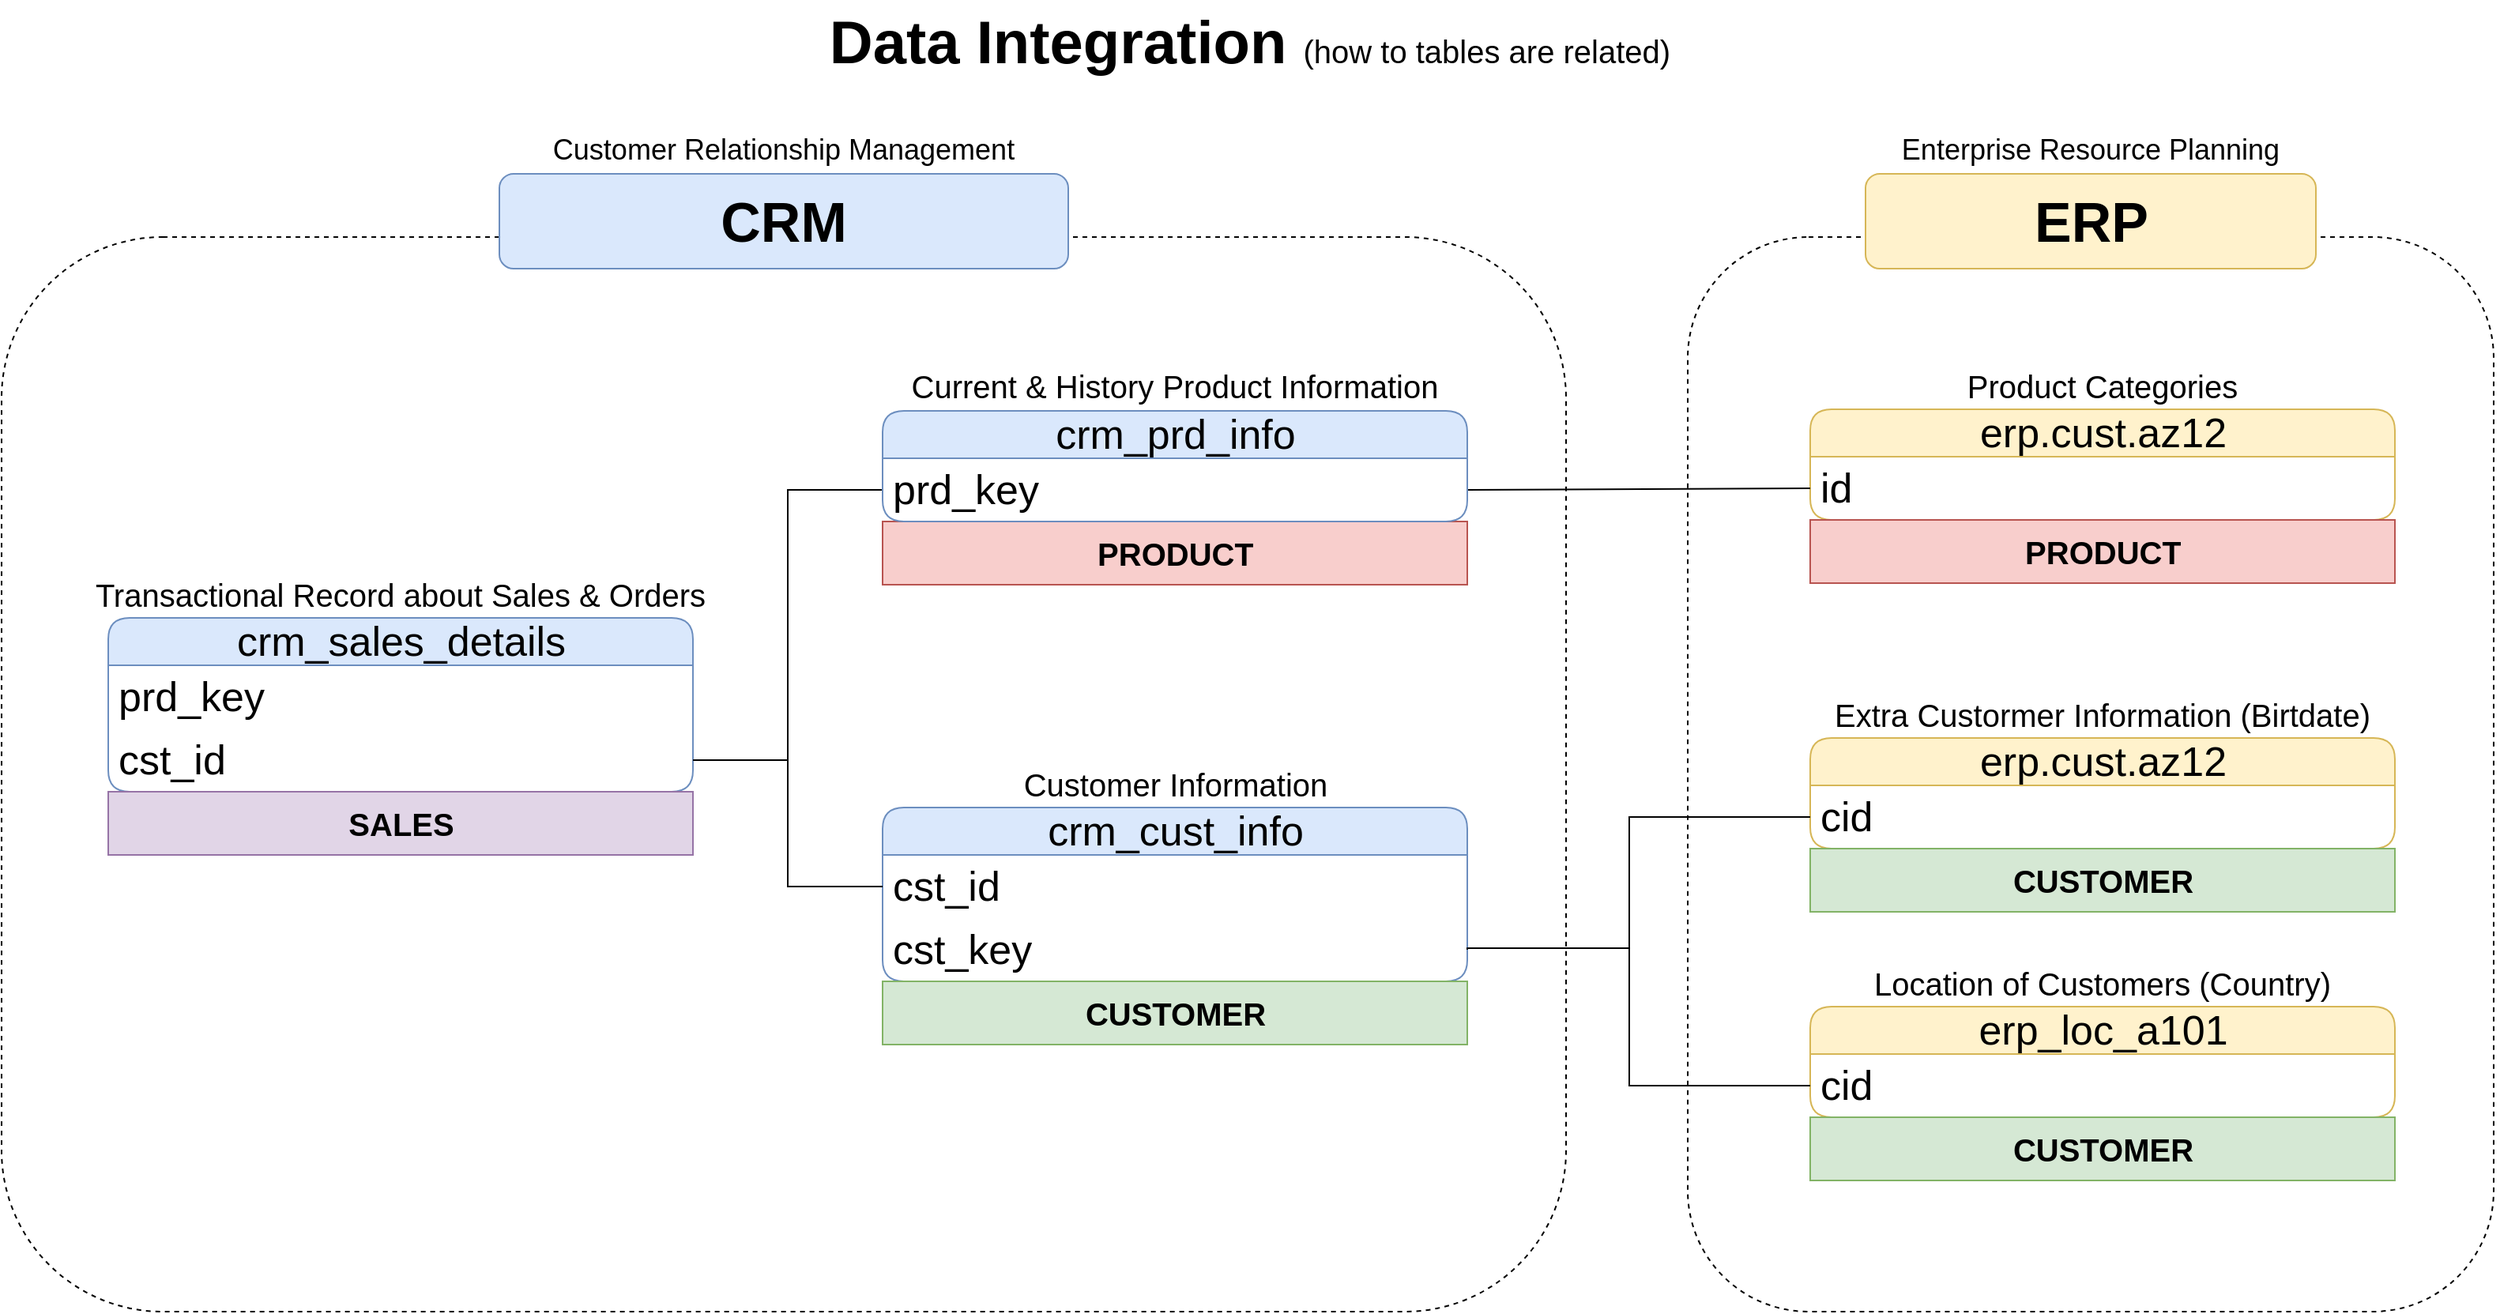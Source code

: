 <mxfile version="26.0.16">
  <diagram name="Page-1" id="SdQwkNcICQ8Xd1JdBaRQ">
    <mxGraphModel dx="2886" dy="2085" grid="1" gridSize="10" guides="1" tooltips="1" connect="1" arrows="1" fold="1" page="1" pageScale="1" pageWidth="850" pageHeight="1100" math="0" shadow="0">
      <root>
        <mxCell id="0" />
        <mxCell id="1" parent="0" />
        <mxCell id="JYrcJPNF48qlftp7YfjU-39" value="" style="rounded=1;whiteSpace=wrap;html=1;fillColor=none;dashed=1;" parent="1" vertex="1">
          <mxGeometry x="-60" y="-40" width="990" height="680" as="geometry" />
        </mxCell>
        <mxCell id="JYrcJPNF48qlftp7YfjU-43" value="" style="rounded=1;whiteSpace=wrap;html=1;fillColor=none;dashed=1;" parent="1" vertex="1">
          <mxGeometry x="1007" y="-40" width="510" height="680" as="geometry" />
        </mxCell>
        <mxCell id="JYrcJPNF48qlftp7YfjU-13" value="crm_sales_details" style="swimlane;fontStyle=0;childLayout=stackLayout;horizontal=1;startSize=30;horizontalStack=0;resizeParent=1;resizeParentMax=0;resizeLast=0;collapsible=1;marginBottom=0;whiteSpace=wrap;html=1;rounded=1;fillColor=#dae8fc;strokeColor=#6c8ebf;fontSize=26;" parent="1" vertex="1">
          <mxGeometry x="7.5" y="201" width="370" height="110" as="geometry" />
        </mxCell>
        <mxCell id="JYrcJPNF48qlftp7YfjU-14" value="prd_key" style="text;strokeColor=none;fillColor=none;align=left;verticalAlign=middle;spacingLeft=4;spacingRight=4;overflow=hidden;points=[[0,0.5],[1,0.5]];portConstraint=eastwest;rotatable=0;whiteSpace=wrap;html=1;fontSize=26;" parent="JYrcJPNF48qlftp7YfjU-13" vertex="1">
          <mxGeometry y="30" width="370" height="40" as="geometry" />
        </mxCell>
        <mxCell id="JYrcJPNF48qlftp7YfjU-16" value="cst_id" style="text;strokeColor=none;fillColor=none;align=left;verticalAlign=middle;spacingLeft=4;spacingRight=4;overflow=hidden;points=[[0,0.5],[1,0.5]];portConstraint=eastwest;rotatable=0;whiteSpace=wrap;html=1;fontSize=26;" parent="JYrcJPNF48qlftp7YfjU-13" vertex="1">
          <mxGeometry y="70" width="370" height="40" as="geometry" />
        </mxCell>
        <mxCell id="JYrcJPNF48qlftp7YfjU-15" value="&lt;span style=&quot;font-size: 20px;&quot;&gt;Transactional Record about Sales &amp;amp; Orders&lt;/span&gt;" style="text;html=1;align=center;verticalAlign=middle;whiteSpace=wrap;rounded=0;" parent="1" vertex="1">
          <mxGeometry x="-20" y="171" width="425" height="30" as="geometry" />
        </mxCell>
        <mxCell id="JYrcJPNF48qlftp7YfjU-19" value="" style="group" parent="1" vertex="1" connectable="0">
          <mxGeometry x="497.5" y="291" width="370" height="100" as="geometry" />
        </mxCell>
        <mxCell id="JYrcJPNF48qlftp7YfjU-1" value="crm_cust_info" style="swimlane;fontStyle=0;childLayout=stackLayout;horizontal=1;startSize=30;horizontalStack=0;resizeParent=1;resizeParentMax=0;resizeLast=0;collapsible=1;marginBottom=0;whiteSpace=wrap;html=1;rounded=1;fillColor=#dae8fc;strokeColor=#6c8ebf;fontSize=26;" parent="JYrcJPNF48qlftp7YfjU-19" vertex="1">
          <mxGeometry y="30" width="370" height="110" as="geometry" />
        </mxCell>
        <mxCell id="JYrcJPNF48qlftp7YfjU-2" value="cst_id" style="text;strokeColor=none;fillColor=none;align=left;verticalAlign=middle;spacingLeft=4;spacingRight=4;overflow=hidden;points=[[0,0.5],[1,0.5]];portConstraint=eastwest;rotatable=0;whiteSpace=wrap;html=1;fontSize=26;" parent="JYrcJPNF48qlftp7YfjU-1" vertex="1">
          <mxGeometry y="30" width="370" height="40" as="geometry" />
        </mxCell>
        <mxCell id="JYrcJPNF48qlftp7YfjU-25" value="cst_key" style="text;strokeColor=none;fillColor=none;align=left;verticalAlign=middle;spacingLeft=4;spacingRight=4;overflow=hidden;points=[[0,0.5],[1,0.5]];portConstraint=eastwest;rotatable=0;whiteSpace=wrap;html=1;fontSize=26;" parent="JYrcJPNF48qlftp7YfjU-1" vertex="1">
          <mxGeometry y="70" width="370" height="40" as="geometry" />
        </mxCell>
        <mxCell id="JYrcJPNF48qlftp7YfjU-5" value="&lt;font style=&quot;font-size: 20px;&quot;&gt;&lt;font&gt;Customer &lt;/font&gt;Information&lt;/font&gt;" style="text;html=1;align=center;verticalAlign=middle;whiteSpace=wrap;rounded=0;" parent="JYrcJPNF48qlftp7YfjU-19" vertex="1">
          <mxGeometry x="45" width="280" height="30" as="geometry" />
        </mxCell>
        <mxCell id="JYrcJPNF48qlftp7YfjU-21" value="" style="group" parent="1" vertex="1" connectable="0">
          <mxGeometry x="1057" y="247" width="425" height="100" as="geometry" />
        </mxCell>
        <mxCell id="JYrcJPNF48qlftp7YfjU-22" value="erp.cust.az12" style="swimlane;fontStyle=0;childLayout=stackLayout;horizontal=1;startSize=30;horizontalStack=0;resizeParent=1;resizeParentMax=0;resizeLast=0;collapsible=1;marginBottom=0;whiteSpace=wrap;html=1;rounded=1;fillColor=#fff2cc;strokeColor=#d6b656;fontSize=26;" parent="JYrcJPNF48qlftp7YfjU-21" vertex="1">
          <mxGeometry x="27.5" y="30" width="370" height="70" as="geometry" />
        </mxCell>
        <mxCell id="JYrcJPNF48qlftp7YfjU-23" value="cid" style="text;strokeColor=none;fillColor=none;align=left;verticalAlign=middle;spacingLeft=4;spacingRight=4;overflow=hidden;points=[[0,0.5],[1,0.5]];portConstraint=eastwest;rotatable=0;whiteSpace=wrap;html=1;fontSize=26;" parent="JYrcJPNF48qlftp7YfjU-22" vertex="1">
          <mxGeometry y="30" width="370" height="40" as="geometry" />
        </mxCell>
        <mxCell id="JYrcJPNF48qlftp7YfjU-24" value="&lt;span style=&quot;font-size: 20px;&quot;&gt;Extra Custormer Information (Birtdate)&lt;/span&gt;" style="text;html=1;align=center;verticalAlign=middle;whiteSpace=wrap;rounded=0;" parent="JYrcJPNF48qlftp7YfjU-21" vertex="1">
          <mxGeometry width="425" height="30" as="geometry" />
        </mxCell>
        <mxCell id="JYrcJPNF48qlftp7YfjU-34" value="" style="group" parent="1" vertex="1" connectable="0">
          <mxGeometry x="1057" y="39" width="425" height="100" as="geometry" />
        </mxCell>
        <mxCell id="JYrcJPNF48qlftp7YfjU-35" value="erp.cust.az12" style="swimlane;fontStyle=0;childLayout=stackLayout;horizontal=1;startSize=30;horizontalStack=0;resizeParent=1;resizeParentMax=0;resizeLast=0;collapsible=1;marginBottom=0;whiteSpace=wrap;html=1;rounded=1;fillColor=#fff2cc;strokeColor=#d6b656;fontSize=26;" parent="JYrcJPNF48qlftp7YfjU-34" vertex="1">
          <mxGeometry x="27.5" y="30" width="370" height="70" as="geometry" />
        </mxCell>
        <mxCell id="JYrcJPNF48qlftp7YfjU-36" value="id" style="text;strokeColor=none;fillColor=none;align=left;verticalAlign=middle;spacingLeft=4;spacingRight=4;overflow=hidden;points=[[0,0.5],[1,0.5]];portConstraint=eastwest;rotatable=0;whiteSpace=wrap;html=1;fontSize=26;" parent="JYrcJPNF48qlftp7YfjU-35" vertex="1">
          <mxGeometry y="30" width="370" height="40" as="geometry" />
        </mxCell>
        <mxCell id="JYrcJPNF48qlftp7YfjU-37" value="&lt;span style=&quot;font-size: 20px;&quot;&gt;Product Categories&lt;/span&gt;" style="text;html=1;align=center;verticalAlign=middle;whiteSpace=wrap;rounded=0;" parent="JYrcJPNF48qlftp7YfjU-34" vertex="1">
          <mxGeometry width="425" height="30" as="geometry" />
        </mxCell>
        <mxCell id="JYrcJPNF48qlftp7YfjU-42" value="CRM" style="rounded=1;whiteSpace=wrap;html=1;fillColor=#dae8fc;strokeColor=#6c8ebf;fontSize=35;fontStyle=1" parent="1" vertex="1">
          <mxGeometry x="255" y="-80" width="360" height="60" as="geometry" />
        </mxCell>
        <mxCell id="JYrcJPNF48qlftp7YfjU-44" value="ERP" style="rounded=1;whiteSpace=wrap;html=1;fillColor=#fff2cc;strokeColor=#d6b656;fontSize=35;fontStyle=1" parent="1" vertex="1">
          <mxGeometry x="1119.5" y="-80" width="285" height="60" as="geometry" />
        </mxCell>
        <mxCell id="2xPNYRq2WgILgbuR769u-1" value="&lt;font style=&quot;font-size: 20px;&quot;&gt;&lt;b style=&quot;&quot;&gt;PRODUCT&lt;/b&gt;&lt;/font&gt;" style="text;html=1;strokeColor=#b85450;fillColor=#f8cecc;align=center;verticalAlign=middle;whiteSpace=wrap;overflow=hidden;" parent="1" vertex="1">
          <mxGeometry x="497.5" y="140" width="370" height="40" as="geometry" />
        </mxCell>
        <mxCell id="2xPNYRq2WgILgbuR769u-2" value="&lt;font style=&quot;font-size: 20px;&quot;&gt;&lt;b style=&quot;&quot;&gt;PRODUCT&lt;/b&gt;&lt;/font&gt;" style="text;html=1;strokeColor=#b85450;fillColor=#f8cecc;align=center;verticalAlign=middle;whiteSpace=wrap;overflow=hidden;" parent="1" vertex="1">
          <mxGeometry x="1084.5" y="139" width="370" height="40" as="geometry" />
        </mxCell>
        <mxCell id="2xPNYRq2WgILgbuR769u-3" value="&lt;font style=&quot;font-size: 20px;&quot;&gt;&lt;b style=&quot;&quot;&gt;CUSTOMER&lt;/b&gt;&lt;/font&gt;" style="text;html=1;strokeColor=#82b366;fillColor=#d5e8d4;align=center;verticalAlign=middle;whiteSpace=wrap;overflow=hidden;" parent="1" vertex="1">
          <mxGeometry x="497.5" y="431" width="370" height="40" as="geometry" />
        </mxCell>
        <mxCell id="JYrcJPNF48qlftp7YfjU-27" value="" style="group" parent="1" vertex="1" connectable="0">
          <mxGeometry x="1057" y="417" width="425" height="100" as="geometry" />
        </mxCell>
        <mxCell id="JYrcJPNF48qlftp7YfjU-28" value="erp_loc_a101" style="swimlane;fontStyle=0;childLayout=stackLayout;horizontal=1;startSize=30;horizontalStack=0;resizeParent=1;resizeParentMax=0;resizeLast=0;collapsible=1;marginBottom=0;whiteSpace=wrap;html=1;rounded=1;fillColor=#fff2cc;strokeColor=#d6b656;fontSize=26;" parent="JYrcJPNF48qlftp7YfjU-27" vertex="1">
          <mxGeometry x="27.5" y="30" width="370" height="70" as="geometry" />
        </mxCell>
        <mxCell id="JYrcJPNF48qlftp7YfjU-32" value="cid" style="text;strokeColor=none;fillColor=none;align=left;verticalAlign=middle;spacingLeft=4;spacingRight=4;overflow=hidden;points=[[0,0.5],[1,0.5]];portConstraint=eastwest;rotatable=0;whiteSpace=wrap;html=1;fontSize=26;" parent="JYrcJPNF48qlftp7YfjU-28" vertex="1">
          <mxGeometry y="30" width="370" height="40" as="geometry" />
        </mxCell>
        <mxCell id="JYrcJPNF48qlftp7YfjU-30" value="&lt;span style=&quot;font-size: 20px;&quot;&gt;Location of Customers (Country)&lt;/span&gt;" style="text;html=1;align=center;verticalAlign=middle;whiteSpace=wrap;rounded=0;" parent="JYrcJPNF48qlftp7YfjU-27" vertex="1">
          <mxGeometry width="425" height="30" as="geometry" />
        </mxCell>
        <mxCell id="2xPNYRq2WgILgbuR769u-4" value="&lt;font style=&quot;font-size: 20px;&quot;&gt;&lt;b style=&quot;&quot;&gt;CUSTOMER&lt;/b&gt;&lt;/font&gt;" style="text;html=1;strokeColor=#82b366;fillColor=#d5e8d4;align=center;verticalAlign=middle;whiteSpace=wrap;overflow=hidden;" parent="1" vertex="1">
          <mxGeometry x="1084.5" y="347" width="370" height="40" as="geometry" />
        </mxCell>
        <mxCell id="2xPNYRq2WgILgbuR769u-5" value="&lt;font style=&quot;font-size: 20px;&quot;&gt;&lt;b style=&quot;&quot;&gt;CUSTOMER&lt;/b&gt;&lt;/font&gt;" style="text;html=1;strokeColor=#82b366;fillColor=#d5e8d4;align=center;verticalAlign=middle;whiteSpace=wrap;overflow=hidden;" parent="1" vertex="1">
          <mxGeometry x="1084.5" y="517" width="370" height="40" as="geometry" />
        </mxCell>
        <mxCell id="2xPNYRq2WgILgbuR769u-6" value="&lt;font style=&quot;font-size: 20px;&quot;&gt;&lt;b style=&quot;&quot;&gt;SALES&lt;/b&gt;&lt;/font&gt;" style="text;html=1;strokeColor=#9673a6;fillColor=#e1d5e7;align=center;verticalAlign=middle;whiteSpace=wrap;overflow=hidden;" parent="1" vertex="1">
          <mxGeometry x="7.5" y="311" width="370" height="40" as="geometry" />
        </mxCell>
        <mxCell id="8f3cOLDm90qf2U5WND3x-2" value="&lt;font style=&quot;font-size: 18px;&quot;&gt;Customer Relationship Management&lt;/font&gt;" style="text;html=1;strokeColor=none;fillColor=none;align=center;verticalAlign=middle;whiteSpace=wrap;rounded=0;fontSize=18;" parent="1" vertex="1">
          <mxGeometry x="255" y="-110" width="360" height="30" as="geometry" />
        </mxCell>
        <mxCell id="8f3cOLDm90qf2U5WND3x-3" value="&lt;font style=&quot;font-size: 18px;&quot;&gt;Enterprise Resource Planning&lt;/font&gt;" style="text;html=1;strokeColor=none;fillColor=none;align=center;verticalAlign=middle;whiteSpace=wrap;rounded=0;fontSize=18;" parent="1" vertex="1">
          <mxGeometry x="1123.25" y="-110" width="277.5" height="30" as="geometry" />
        </mxCell>
        <mxCell id="8f3cOLDm90qf2U5WND3x-7" value="" style="endArrow=none;html=1;rounded=0;exitX=1;exitY=0.5;exitDx=0;exitDy=0;entryX=0;entryY=0.5;entryDx=0;entryDy=0;" parent="1" source="JYrcJPNF48qlftp7YfjU-7" target="JYrcJPNF48qlftp7YfjU-36" edge="1">
          <mxGeometry width="50" height="50" relative="1" as="geometry">
            <mxPoint x="900" y="-90" as="sourcePoint" />
            <mxPoint x="950" y="-140" as="targetPoint" />
          </mxGeometry>
        </mxCell>
        <mxCell id="8f3cOLDm90qf2U5WND3x-9" value="" style="endArrow=none;html=1;rounded=0;entryX=0;entryY=0.5;entryDx=0;entryDy=0;edgeStyle=orthogonalEdgeStyle;" parent="1" source="JYrcJPNF48qlftp7YfjU-25" target="JYrcJPNF48qlftp7YfjU-32" edge="1">
          <mxGeometry width="50" height="50" relative="1" as="geometry">
            <mxPoint x="870" y="340" as="sourcePoint" />
            <mxPoint x="1084.5" y="496" as="targetPoint" />
            <Array as="points">
              <mxPoint x="970" y="410" />
              <mxPoint x="970" y="497" />
            </Array>
          </mxGeometry>
        </mxCell>
        <mxCell id="8f3cOLDm90qf2U5WND3x-10" value="" style="endArrow=none;html=1;rounded=0;exitX=1;exitY=0.5;exitDx=0;exitDy=0;entryX=0;entryY=0.5;entryDx=0;entryDy=0;edgeStyle=orthogonalEdgeStyle;" parent="1" source="JYrcJPNF48qlftp7YfjU-16" target="JYrcJPNF48qlftp7YfjU-2" edge="1">
          <mxGeometry width="50" height="50" relative="1" as="geometry">
            <mxPoint x="380" y="471" as="sourcePoint" />
            <mxPoint x="430" y="421" as="targetPoint" />
          </mxGeometry>
        </mxCell>
        <mxCell id="8f3cOLDm90qf2U5WND3x-11" value="" style="endArrow=none;html=1;rounded=0;exitX=1;exitY=0.5;exitDx=0;exitDy=0;entryX=0;entryY=0.5;entryDx=0;entryDy=0;edgeStyle=orthogonalEdgeStyle;" parent="1" source="JYrcJPNF48qlftp7YfjU-16" target="JYrcJPNF48qlftp7YfjU-7" edge="1">
          <mxGeometry width="50" height="50" relative="1" as="geometry">
            <mxPoint x="388" y="301" as="sourcePoint" />
            <mxPoint x="508" y="381" as="targetPoint" />
          </mxGeometry>
        </mxCell>
        <mxCell id="8f3cOLDm90qf2U5WND3x-12" value="" style="endArrow=none;html=1;rounded=0;entryX=0;entryY=0.5;entryDx=0;entryDy=0;edgeStyle=orthogonalEdgeStyle;exitX=1;exitY=0.5;exitDx=0;exitDy=0;" parent="1" source="JYrcJPNF48qlftp7YfjU-25" target="JYrcJPNF48qlftp7YfjU-23" edge="1">
          <mxGeometry width="50" height="50" relative="1" as="geometry">
            <mxPoint x="878" y="420" as="sourcePoint" />
            <mxPoint x="1095" y="506" as="targetPoint" />
            <Array as="points">
              <mxPoint x="867" y="410" />
              <mxPoint x="970" y="410" />
              <mxPoint x="970" y="327" />
            </Array>
          </mxGeometry>
        </mxCell>
        <mxCell id="JYrcJPNF48qlftp7YfjU-6" value="crm_prd_info" style="swimlane;fontStyle=0;childLayout=stackLayout;horizontal=1;startSize=30;horizontalStack=0;resizeParent=1;resizeParentMax=0;resizeLast=0;collapsible=1;marginBottom=0;whiteSpace=wrap;html=1;rounded=1;fillColor=#dae8fc;strokeColor=#6c8ebf;fontSize=26;" parent="1" vertex="1">
          <mxGeometry x="497.5" y="70" width="370" height="70" as="geometry" />
        </mxCell>
        <mxCell id="JYrcJPNF48qlftp7YfjU-7" value="prd_key" style="text;strokeColor=none;fillColor=none;align=left;verticalAlign=middle;spacingLeft=4;spacingRight=4;overflow=hidden;points=[[0,0.5],[1,0.5]];portConstraint=eastwest;rotatable=0;whiteSpace=wrap;html=1;fontSize=26;" parent="JYrcJPNF48qlftp7YfjU-6" vertex="1">
          <mxGeometry y="30" width="370" height="40" as="geometry" />
        </mxCell>
        <mxCell id="JYrcJPNF48qlftp7YfjU-8" value="&lt;span style=&quot;font-size: 20px;&quot;&gt;Current &amp;amp; History Product Information&lt;/span&gt;" style="text;html=1;align=center;verticalAlign=middle;whiteSpace=wrap;rounded=0;" parent="1" vertex="1">
          <mxGeometry x="470" y="39" width="425" height="30" as="geometry" />
        </mxCell>
        <mxCell id="8f3cOLDm90qf2U5WND3x-14" style="edgeStyle=none;shape=link;rounded=0;orthogonalLoop=1;jettySize=auto;html=1;exitX=0.75;exitY=0;exitDx=0;exitDy=0;" parent="1" source="JYrcJPNF48qlftp7YfjU-8" target="JYrcJPNF48qlftp7YfjU-8" edge="1">
          <mxGeometry relative="1" as="geometry" />
        </mxCell>
        <mxCell id="8f3cOLDm90qf2U5WND3x-1" value="&lt;div style=&quot;&quot;&gt;&lt;b style=&quot;background-color: transparent; color: light-dark(rgb(0, 0, 0), rgb(255, 255, 255));&quot;&gt;Data Integration&amp;nbsp;&lt;/b&gt;&lt;span style=&quot;font-size: 20px; background-color: transparent; color: light-dark(rgb(0, 0, 0), rgb(255, 255, 255));&quot;&gt;(how to tables are related)&lt;/span&gt;&lt;/div&gt;" style="text;html=1;strokeColor=none;fillColor=none;align=center;verticalAlign=middle;whiteSpace=wrap;rounded=1;fontSize=38;fontFamily=Helvetica;" parent="1" vertex="1">
          <mxGeometry x="-60" y="-190" width="1580" height="54" as="geometry" />
        </mxCell>
      </root>
    </mxGraphModel>
  </diagram>
</mxfile>
